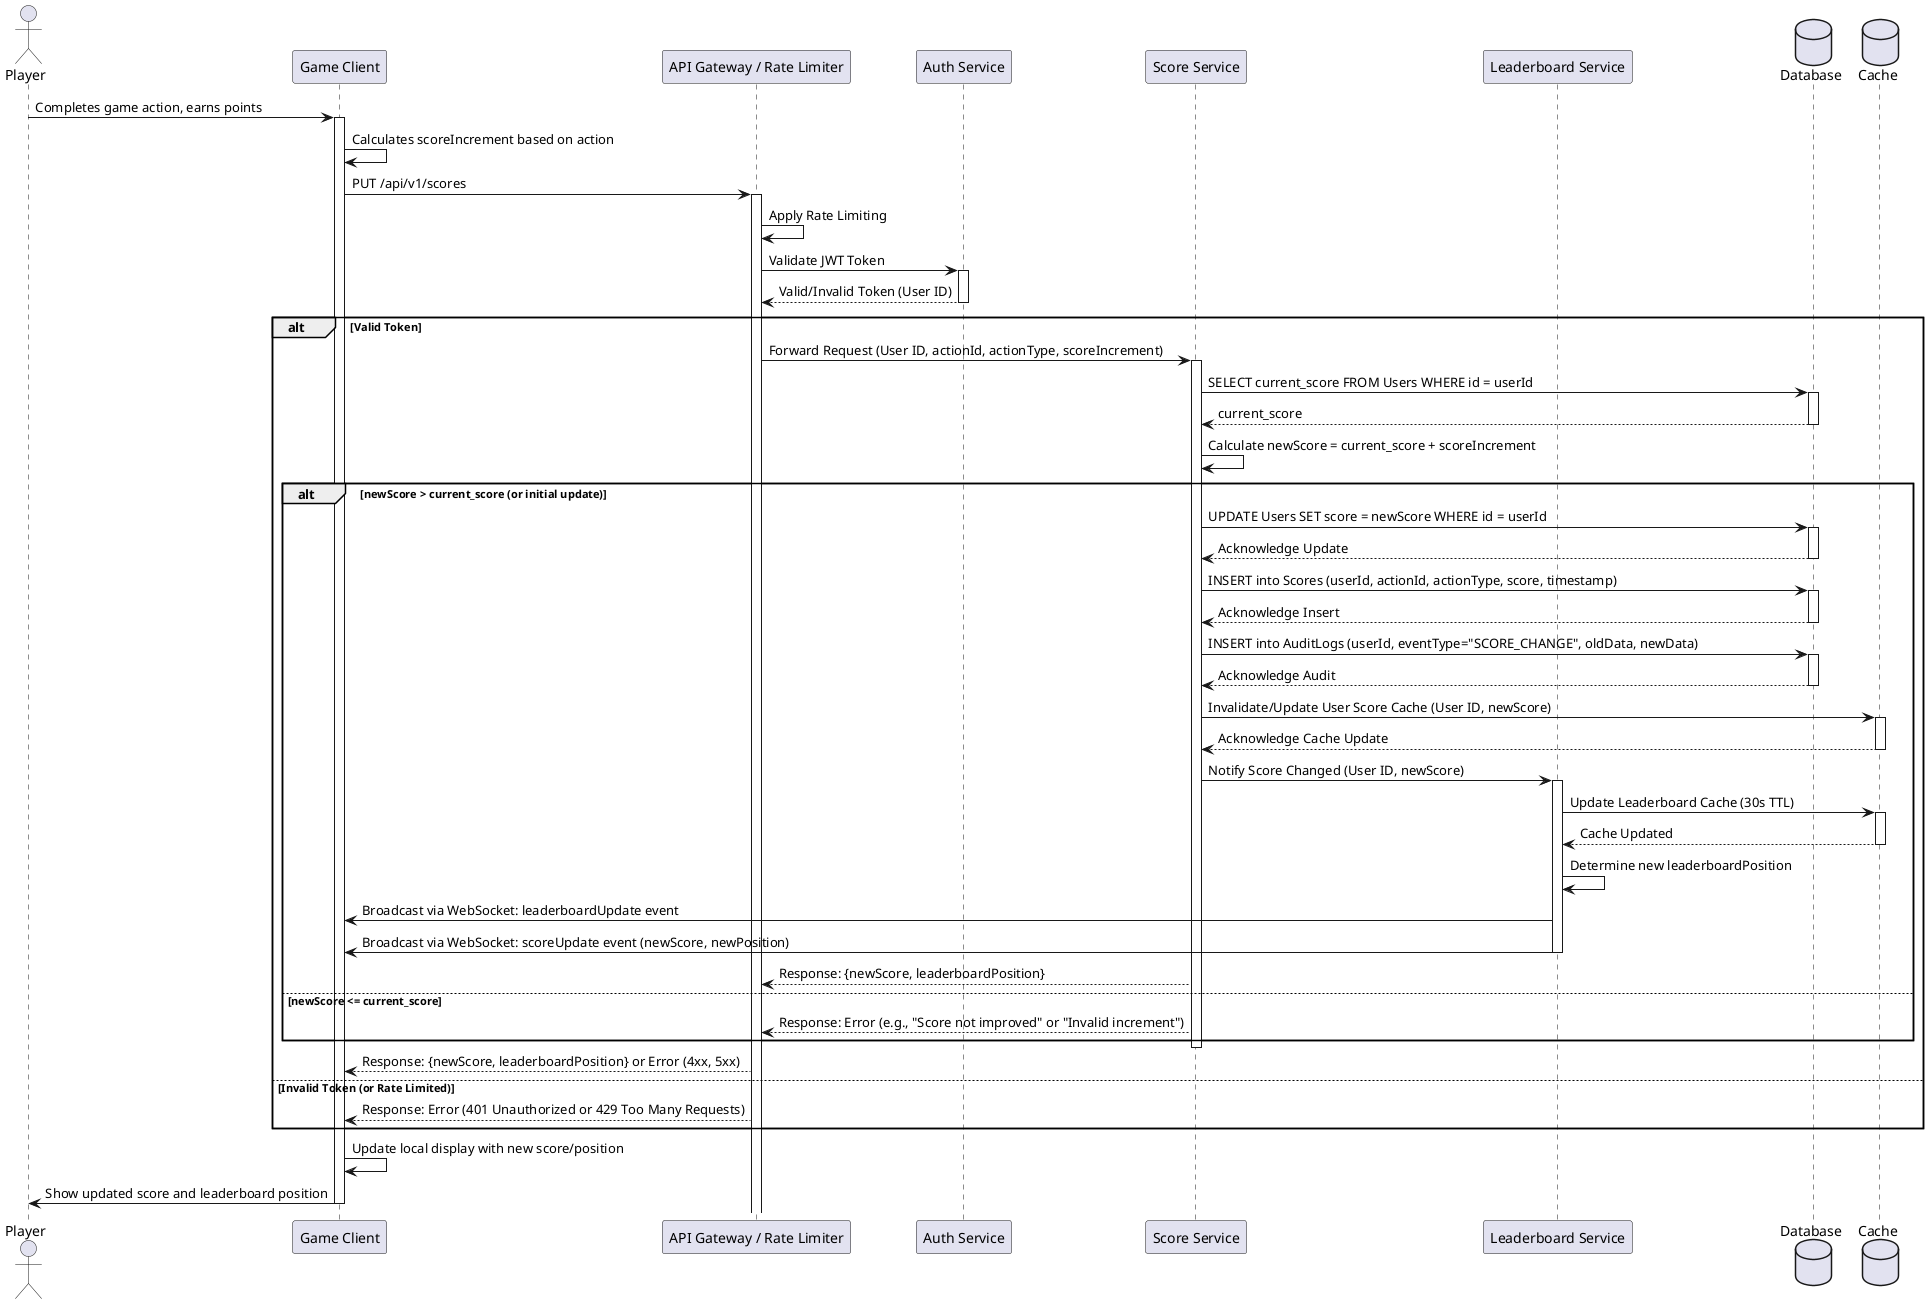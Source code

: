 @startuml

actor Player
participant "Game Client" as Client
participant "API Gateway / Rate Limiter" as APIGateway
participant "Auth Service" as AuthService
participant "Score Service" as ScoreService
participant "Leaderboard Service" as LeaderboardService
database "Database" as PostgreSQL
database "Cache" as Redis

Player -> Client : Completes game action, earns points
activate Client
Client -> Client : Calculates scoreIncrement based on action
Client -> APIGateway : PUT /api/v1/scores
activate APIGateway

APIGateway -> APIGateway : Apply Rate Limiting
APIGateway -> AuthService : Validate JWT Token
activate AuthService
AuthService --> APIGateway : Valid/Invalid Token (User ID)
deactivate AuthService

alt Valid Token
    APIGateway -> ScoreService : Forward Request (User ID, actionId, actionType, scoreIncrement)
    activate ScoreService

    ScoreService -> PostgreSQL : SELECT current_score FROM Users WHERE id = userId
    activate PostgreSQL
    PostgreSQL --> ScoreService : current_score
    deactivate PostgreSQL

    ScoreService -> ScoreService : Calculate newScore = current_score + scoreIncrement

    alt newScore > current_score (or initial update)
        ScoreService -> PostgreSQL : UPDATE Users SET score = newScore WHERE id = userId
        activate PostgreSQL
        PostgreSQL --> ScoreService : Acknowledge Update
        deactivate PostgreSQL

        ScoreService -> PostgreSQL : INSERT into Scores (userId, actionId, actionType, score, timestamp)
        activate PostgreSQL
        PostgreSQL --> ScoreService : Acknowledge Insert
        deactivate PostgreSQL

        ScoreService -> PostgreSQL : INSERT into AuditLogs (userId, eventType="SCORE_CHANGE", oldData, newData)
        activate PostgreSQL
        PostgreSQL --> ScoreService : Acknowledge Audit
        deactivate PostgreSQL

        ScoreService -> Redis : Invalidate/Update User Score Cache (User ID, newScore)
        activate Redis
        Redis --> ScoreService : Acknowledge Cache Update
        deactivate Redis

        ScoreService -> LeaderboardService : Notify Score Changed (User ID, newScore)
        activate LeaderboardService
        LeaderboardService -> Redis : Update Leaderboard Cache (30s TTL)
        activate Redis
        Redis --> LeaderboardService : Cache Updated
        deactivate Redis

        LeaderboardService -> LeaderboardService : Determine new leaderboardPosition
        LeaderboardService -> Client : Broadcast via WebSocket: leaderboardUpdate event
        LeaderboardService -> Client : Broadcast via WebSocket: scoreUpdate event (newScore, newPosition)
        deactivate LeaderboardService

        ScoreService --> APIGateway : Response: {newScore, leaderboardPosition}
    else newScore <= current_score
        ScoreService --> APIGateway : Response: Error (e.g., "Score not improved" or "Invalid increment")
    end
    deactivate ScoreService

    APIGateway --> Client : Response: {newScore, leaderboardPosition} or Error (4xx, 5xx)

else Invalid Token (or Rate Limited)
    APIGateway --> Client : Response: Error (401 Unauthorized or 429 Too Many Requests)
end

Client -> Client : Update local display with new score/position
Client -> Player : Show updated score and leaderboard position
deactivate Client

@enduml